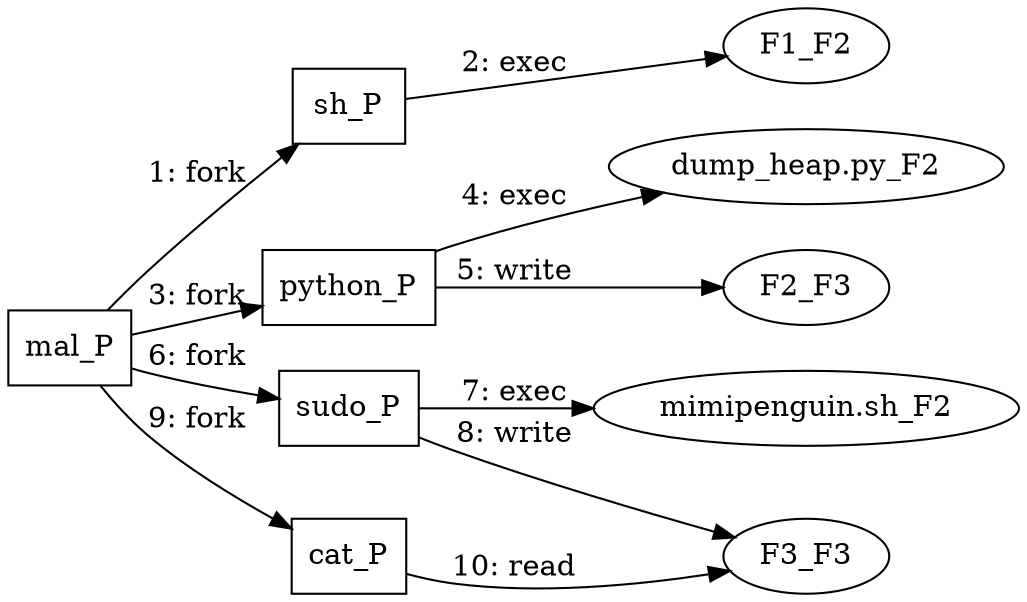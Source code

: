 digraph "T1003.007" {
rankdir="LR"
size="9"
fixedsize="false"
splines="true"
nodesep=0.3
ranksep=0
fontsize=10
overlap="scalexy"
engine= "neato"
	"mal_P" [node_type=Process shape=box]
	"sh_P" [node_type=Process shape=box]
	"python_P" [node_type=Process shape=box]
	"sudo_P" [node_type=Process shape=box]
	"cat_P" [node_type=Process shape=box]
	"F1_F2" [node_type=File shape=ellipse]
	"dump_heap.py_F2" [node_type=File shape=ellipse]
	"F2_F3" [node_type=File shape=ellipse]
	"mimipenguin.sh_F2" [node_type=File shape=ellipse]
	"F3_F3" [node_type=File shape=ellipse]
	"mal_P" -> "sh_P" [label="1: fork"]
	"sh_P" -> "F1_F2" [label="2: exec"]
	"mal_P" -> "python_P" [label="3: fork"]
	"python_P" -> "dump_heap.py_F2" [label="4: exec"]
	"python_P" -> "F2_F3" [label="5: write"]
	"mal_P" -> "sudo_P" [label="6: fork"]
	"sudo_P" -> "mimipenguin.sh_F2" [label="7: exec"]
	"sudo_P" -> "F3_F3" [label="8: write"]
	"mal_P" -> "cat_P" [label="9: fork"]
	"cat_P" -> "F3_F3" [label="10: read"]
}
